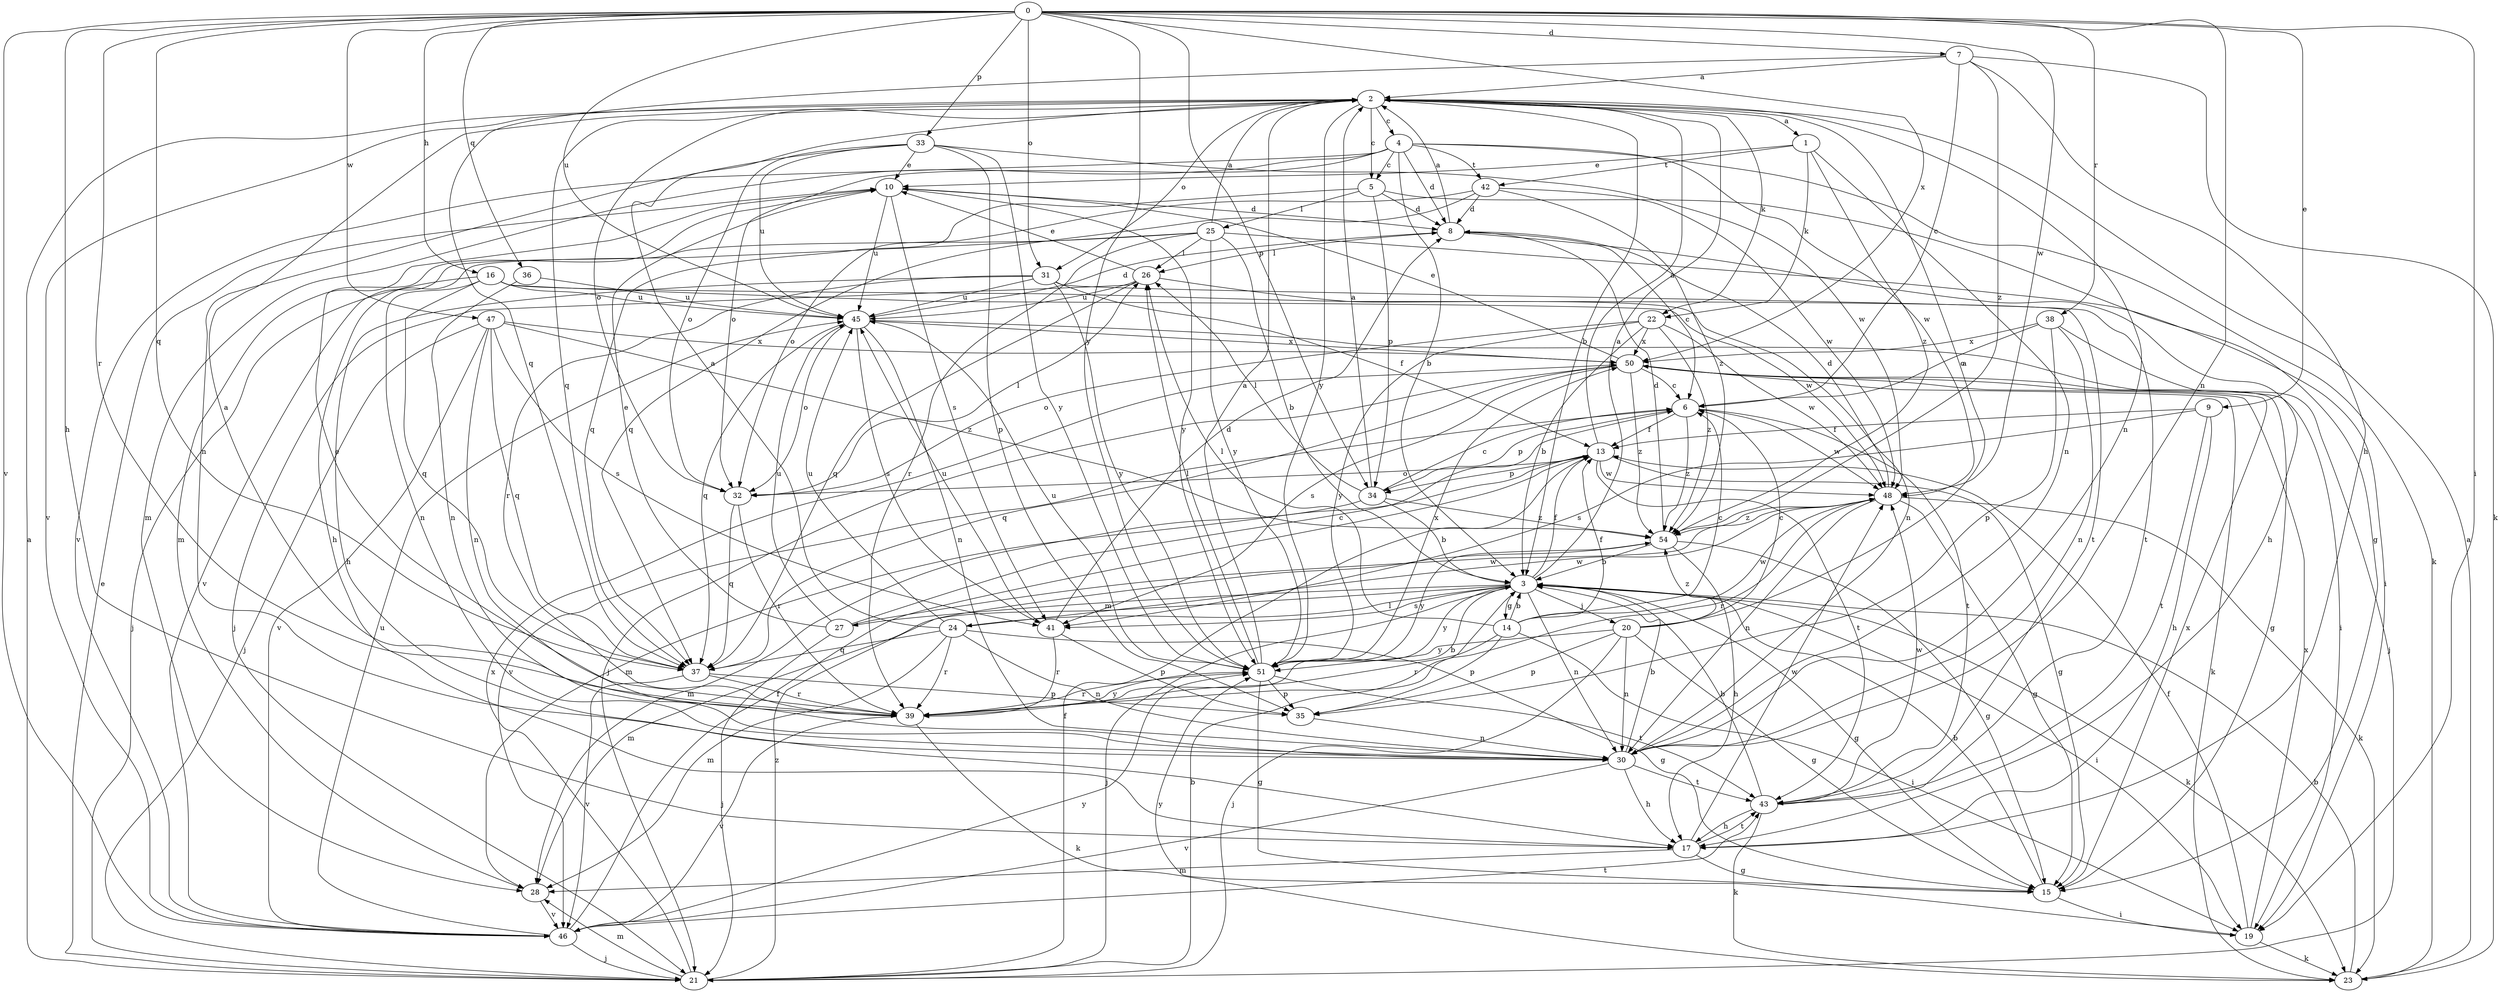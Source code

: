 strict digraph  {
0;
1;
2;
3;
4;
5;
6;
7;
8;
9;
10;
13;
14;
15;
16;
17;
19;
20;
21;
22;
23;
24;
25;
26;
27;
28;
30;
31;
32;
33;
34;
35;
36;
37;
38;
39;
41;
42;
43;
45;
46;
47;
48;
50;
51;
54;
0 -> 7  [label=d];
0 -> 9  [label=e];
0 -> 16  [label=h];
0 -> 17  [label=h];
0 -> 19  [label=i];
0 -> 30  [label=n];
0 -> 31  [label=o];
0 -> 33  [label=p];
0 -> 34  [label=p];
0 -> 36  [label=q];
0 -> 37  [label=q];
0 -> 38  [label=r];
0 -> 39  [label=r];
0 -> 45  [label=u];
0 -> 46  [label=v];
0 -> 47  [label=w];
0 -> 48  [label=w];
0 -> 50  [label=x];
0 -> 51  [label=y];
1 -> 10  [label=e];
1 -> 22  [label=k];
1 -> 30  [label=n];
1 -> 42  [label=t];
1 -> 54  [label=z];
2 -> 1  [label=a];
2 -> 3  [label=b];
2 -> 4  [label=c];
2 -> 5  [label=c];
2 -> 22  [label=k];
2 -> 30  [label=n];
2 -> 31  [label=o];
2 -> 32  [label=o];
2 -> 37  [label=q];
2 -> 46  [label=v];
2 -> 51  [label=y];
3 -> 2  [label=a];
3 -> 13  [label=f];
3 -> 14  [label=g];
3 -> 15  [label=g];
3 -> 19  [label=i];
3 -> 20  [label=j];
3 -> 21  [label=j];
3 -> 23  [label=k];
3 -> 24  [label=l];
3 -> 27  [label=m];
3 -> 28  [label=m];
3 -> 30  [label=n];
3 -> 41  [label=s];
3 -> 51  [label=y];
4 -> 3  [label=b];
4 -> 5  [label=c];
4 -> 8  [label=d];
4 -> 23  [label=k];
4 -> 28  [label=m];
4 -> 32  [label=o];
4 -> 42  [label=t];
4 -> 46  [label=v];
4 -> 48  [label=w];
5 -> 8  [label=d];
5 -> 15  [label=g];
5 -> 25  [label=l];
5 -> 34  [label=p];
5 -> 37  [label=q];
6 -> 13  [label=f];
6 -> 34  [label=p];
6 -> 43  [label=t];
6 -> 46  [label=v];
6 -> 48  [label=w];
6 -> 54  [label=z];
7 -> 2  [label=a];
7 -> 6  [label=c];
7 -> 17  [label=h];
7 -> 23  [label=k];
7 -> 37  [label=q];
7 -> 54  [label=z];
8 -> 2  [label=a];
8 -> 6  [label=c];
8 -> 17  [label=h];
8 -> 26  [label=l];
9 -> 13  [label=f];
9 -> 17  [label=h];
9 -> 41  [label=s];
9 -> 43  [label=t];
10 -> 8  [label=d];
10 -> 28  [label=m];
10 -> 41  [label=s];
10 -> 45  [label=u];
10 -> 51  [label=y];
13 -> 2  [label=a];
13 -> 15  [label=g];
13 -> 28  [label=m];
13 -> 32  [label=o];
13 -> 34  [label=p];
13 -> 43  [label=t];
13 -> 48  [label=w];
14 -> 3  [label=b];
14 -> 6  [label=c];
14 -> 13  [label=f];
14 -> 19  [label=i];
14 -> 26  [label=l];
14 -> 35  [label=p];
14 -> 39  [label=r];
14 -> 48  [label=w];
15 -> 3  [label=b];
15 -> 19  [label=i];
15 -> 50  [label=x];
16 -> 21  [label=j];
16 -> 30  [label=n];
16 -> 37  [label=q];
16 -> 43  [label=t];
16 -> 45  [label=u];
16 -> 48  [label=w];
17 -> 15  [label=g];
17 -> 28  [label=m];
17 -> 43  [label=t];
17 -> 48  [label=w];
19 -> 13  [label=f];
19 -> 23  [label=k];
19 -> 50  [label=x];
19 -> 51  [label=y];
20 -> 2  [label=a];
20 -> 6  [label=c];
20 -> 15  [label=g];
20 -> 21  [label=j];
20 -> 30  [label=n];
20 -> 35  [label=p];
20 -> 51  [label=y];
20 -> 54  [label=z];
21 -> 2  [label=a];
21 -> 3  [label=b];
21 -> 10  [label=e];
21 -> 13  [label=f];
21 -> 28  [label=m];
21 -> 50  [label=x];
21 -> 54  [label=z];
22 -> 3  [label=b];
22 -> 32  [label=o];
22 -> 48  [label=w];
22 -> 50  [label=x];
22 -> 51  [label=y];
22 -> 54  [label=z];
23 -> 2  [label=a];
23 -> 3  [label=b];
24 -> 2  [label=a];
24 -> 15  [label=g];
24 -> 28  [label=m];
24 -> 30  [label=n];
24 -> 37  [label=q];
24 -> 39  [label=r];
24 -> 45  [label=u];
24 -> 48  [label=w];
25 -> 2  [label=a];
25 -> 3  [label=b];
25 -> 17  [label=h];
25 -> 19  [label=i];
25 -> 26  [label=l];
25 -> 39  [label=r];
25 -> 46  [label=v];
25 -> 51  [label=y];
26 -> 10  [label=e];
26 -> 21  [label=j];
26 -> 30  [label=n];
26 -> 37  [label=q];
26 -> 45  [label=u];
27 -> 6  [label=c];
27 -> 10  [label=e];
27 -> 21  [label=j];
27 -> 45  [label=u];
27 -> 48  [label=w];
28 -> 46  [label=v];
30 -> 3  [label=b];
30 -> 17  [label=h];
30 -> 43  [label=t];
30 -> 46  [label=v];
31 -> 13  [label=f];
31 -> 17  [label=h];
31 -> 39  [label=r];
31 -> 43  [label=t];
31 -> 45  [label=u];
31 -> 51  [label=y];
32 -> 26  [label=l];
32 -> 37  [label=q];
32 -> 39  [label=r];
33 -> 10  [label=e];
33 -> 30  [label=n];
33 -> 32  [label=o];
33 -> 35  [label=p];
33 -> 45  [label=u];
33 -> 48  [label=w];
33 -> 51  [label=y];
34 -> 2  [label=a];
34 -> 3  [label=b];
34 -> 6  [label=c];
34 -> 26  [label=l];
34 -> 28  [label=m];
34 -> 54  [label=z];
35 -> 30  [label=n];
36 -> 30  [label=n];
36 -> 45  [label=u];
37 -> 35  [label=p];
37 -> 39  [label=r];
37 -> 46  [label=v];
38 -> 6  [label=c];
38 -> 21  [label=j];
38 -> 30  [label=n];
38 -> 35  [label=p];
38 -> 50  [label=x];
39 -> 2  [label=a];
39 -> 3  [label=b];
39 -> 10  [label=e];
39 -> 23  [label=k];
39 -> 46  [label=v];
39 -> 51  [label=y];
41 -> 8  [label=d];
41 -> 35  [label=p];
41 -> 39  [label=r];
41 -> 45  [label=u];
42 -> 8  [label=d];
42 -> 32  [label=o];
42 -> 37  [label=q];
42 -> 48  [label=w];
42 -> 54  [label=z];
43 -> 3  [label=b];
43 -> 17  [label=h];
43 -> 23  [label=k];
43 -> 48  [label=w];
45 -> 8  [label=d];
45 -> 19  [label=i];
45 -> 30  [label=n];
45 -> 32  [label=o];
45 -> 37  [label=q];
45 -> 41  [label=s];
45 -> 50  [label=x];
46 -> 13  [label=f];
46 -> 21  [label=j];
46 -> 43  [label=t];
46 -> 45  [label=u];
46 -> 51  [label=y];
47 -> 21  [label=j];
47 -> 30  [label=n];
47 -> 37  [label=q];
47 -> 41  [label=s];
47 -> 46  [label=v];
47 -> 50  [label=x];
47 -> 54  [label=z];
48 -> 8  [label=d];
48 -> 15  [label=g];
48 -> 23  [label=k];
48 -> 30  [label=n];
48 -> 39  [label=r];
48 -> 54  [label=z];
50 -> 6  [label=c];
50 -> 10  [label=e];
50 -> 15  [label=g];
50 -> 21  [label=j];
50 -> 23  [label=k];
50 -> 37  [label=q];
50 -> 41  [label=s];
50 -> 54  [label=z];
51 -> 2  [label=a];
51 -> 15  [label=g];
51 -> 26  [label=l];
51 -> 35  [label=p];
51 -> 39  [label=r];
51 -> 43  [label=t];
51 -> 45  [label=u];
51 -> 50  [label=x];
54 -> 3  [label=b];
54 -> 8  [label=d];
54 -> 15  [label=g];
54 -> 17  [label=h];
54 -> 51  [label=y];
}

